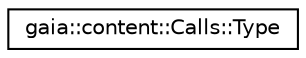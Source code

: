 digraph G
{
  edge [fontname="Helvetica",fontsize="10",labelfontname="Helvetica",labelfontsize="10"];
  node [fontname="Helvetica",fontsize="10",shape=record];
  rankdir=LR;
  Node1 [label="gaia::content::Calls::Type",height=0.2,width=0.4,color="black", fillcolor="white", style="filled",URL="$d3/df3/structgaia_1_1content_1_1_calls_1_1_type.html",tooltip="Call log type."];
}
